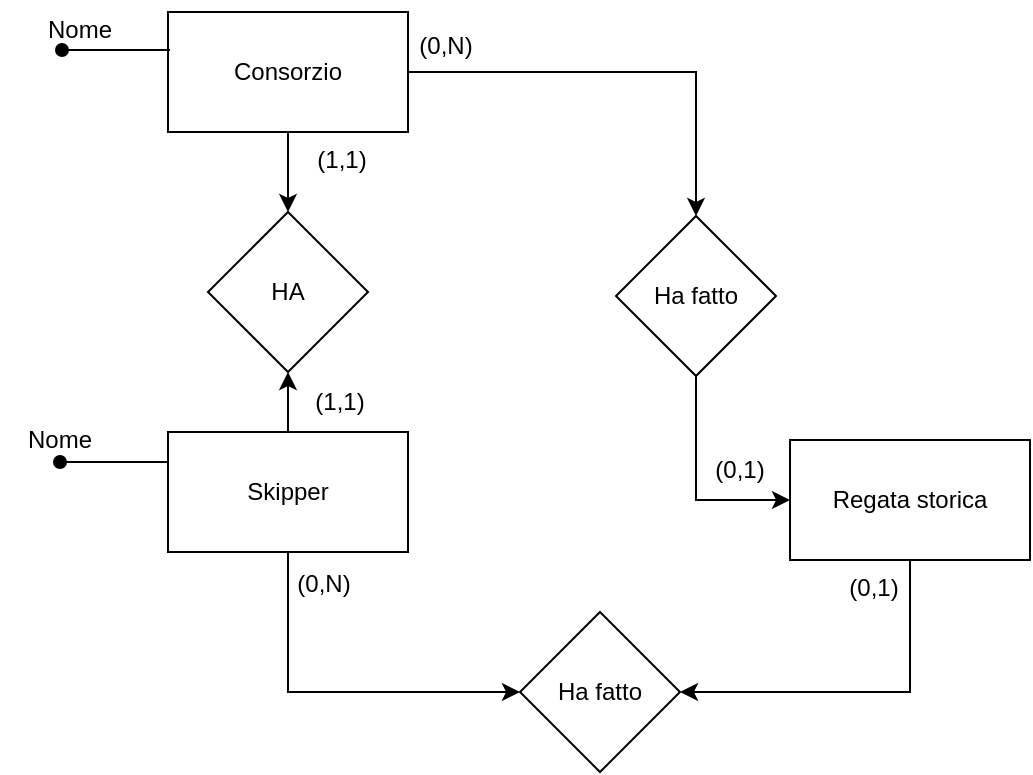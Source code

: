 <mxfile version="22.1.3" type="github">
  <diagram name="Pagina-1" id="vuX3LQqteFDxXbrhB2ak">
    <mxGraphModel dx="1050" dy="523" grid="1" gridSize="10" guides="1" tooltips="1" connect="1" arrows="1" fold="1" page="1" pageScale="1" pageWidth="827" pageHeight="1169" math="0" shadow="0">
      <root>
        <mxCell id="0" />
        <mxCell id="1" parent="0" />
        <mxCell id="AYgJG7tP6rnczmDG6MWX-7" value="" style="edgeStyle=orthogonalEdgeStyle;rounded=0;orthogonalLoop=1;jettySize=auto;html=1;startArrow=none;startFill=0;" edge="1" parent="1" source="AYgJG7tP6rnczmDG6MWX-1" target="AYgJG7tP6rnczmDG6MWX-3">
          <mxGeometry relative="1" as="geometry" />
        </mxCell>
        <mxCell id="AYgJG7tP6rnczmDG6MWX-9" style="edgeStyle=orthogonalEdgeStyle;rounded=0;orthogonalLoop=1;jettySize=auto;html=1;exitX=1;exitY=0.5;exitDx=0;exitDy=0;entryX=0.5;entryY=0;entryDx=0;entryDy=0;" edge="1" parent="1" source="AYgJG7tP6rnczmDG6MWX-1" target="AYgJG7tP6rnczmDG6MWX-8">
          <mxGeometry relative="1" as="geometry" />
        </mxCell>
        <mxCell id="AYgJG7tP6rnczmDG6MWX-1" value="Consorzio" style="rounded=0;whiteSpace=wrap;html=1;" vertex="1" parent="1">
          <mxGeometry x="294" y="100" width="120" height="60" as="geometry" />
        </mxCell>
        <mxCell id="AYgJG7tP6rnczmDG6MWX-5" value="" style="edgeStyle=orthogonalEdgeStyle;rounded=0;orthogonalLoop=1;jettySize=auto;html=1;" edge="1" parent="1" source="AYgJG7tP6rnczmDG6MWX-2" target="AYgJG7tP6rnczmDG6MWX-3">
          <mxGeometry relative="1" as="geometry" />
        </mxCell>
        <mxCell id="AYgJG7tP6rnczmDG6MWX-15" style="edgeStyle=orthogonalEdgeStyle;rounded=0;orthogonalLoop=1;jettySize=auto;html=1;exitX=0.5;exitY=1;exitDx=0;exitDy=0;entryX=0;entryY=0.5;entryDx=0;entryDy=0;" edge="1" parent="1" source="AYgJG7tP6rnczmDG6MWX-2" target="AYgJG7tP6rnczmDG6MWX-13">
          <mxGeometry relative="1" as="geometry" />
        </mxCell>
        <mxCell id="AYgJG7tP6rnczmDG6MWX-2" value="Skipper" style="rounded=0;whiteSpace=wrap;html=1;" vertex="1" parent="1">
          <mxGeometry x="294" y="310" width="120" height="60" as="geometry" />
        </mxCell>
        <mxCell id="AYgJG7tP6rnczmDG6MWX-3" value="HA" style="rhombus;whiteSpace=wrap;html=1;" vertex="1" parent="1">
          <mxGeometry x="314" y="200" width="80" height="80" as="geometry" />
        </mxCell>
        <mxCell id="AYgJG7tP6rnczmDG6MWX-12" style="edgeStyle=orthogonalEdgeStyle;rounded=0;orthogonalLoop=1;jettySize=auto;html=1;exitX=0.5;exitY=1;exitDx=0;exitDy=0;entryX=0;entryY=0.5;entryDx=0;entryDy=0;" edge="1" parent="1" source="AYgJG7tP6rnczmDG6MWX-8" target="AYgJG7tP6rnczmDG6MWX-11">
          <mxGeometry relative="1" as="geometry" />
        </mxCell>
        <mxCell id="AYgJG7tP6rnczmDG6MWX-8" value="Ha fatto" style="rhombus;whiteSpace=wrap;html=1;" vertex="1" parent="1">
          <mxGeometry x="518" y="202" width="80" height="80" as="geometry" />
        </mxCell>
        <mxCell id="AYgJG7tP6rnczmDG6MWX-14" style="edgeStyle=orthogonalEdgeStyle;rounded=0;orthogonalLoop=1;jettySize=auto;html=1;exitX=0.5;exitY=1;exitDx=0;exitDy=0;entryX=1;entryY=0.5;entryDx=0;entryDy=0;" edge="1" parent="1" source="AYgJG7tP6rnczmDG6MWX-11" target="AYgJG7tP6rnczmDG6MWX-13">
          <mxGeometry relative="1" as="geometry" />
        </mxCell>
        <mxCell id="AYgJG7tP6rnczmDG6MWX-11" value="Regata storica" style="rounded=0;whiteSpace=wrap;html=1;" vertex="1" parent="1">
          <mxGeometry x="605" y="314" width="120" height="60" as="geometry" />
        </mxCell>
        <mxCell id="AYgJG7tP6rnczmDG6MWX-13" value="Ha fatto" style="rhombus;whiteSpace=wrap;html=1;" vertex="1" parent="1">
          <mxGeometry x="470" y="400" width="80" height="80" as="geometry" />
        </mxCell>
        <mxCell id="AYgJG7tP6rnczmDG6MWX-16" value="(1,1)" style="text;html=1;strokeColor=none;fillColor=none;align=center;verticalAlign=middle;whiteSpace=wrap;rounded=0;" vertex="1" parent="1">
          <mxGeometry x="350" y="280" width="60" height="30" as="geometry" />
        </mxCell>
        <mxCell id="AYgJG7tP6rnczmDG6MWX-17" value="(1,1)" style="text;html=1;strokeColor=none;fillColor=none;align=center;verticalAlign=middle;whiteSpace=wrap;rounded=0;" vertex="1" parent="1">
          <mxGeometry x="351" y="159" width="60" height="30" as="geometry" />
        </mxCell>
        <mxCell id="AYgJG7tP6rnczmDG6MWX-18" value="(0,N)" style="text;html=1;strokeColor=none;fillColor=none;align=center;verticalAlign=middle;whiteSpace=wrap;rounded=0;" vertex="1" parent="1">
          <mxGeometry x="403" y="102" width="60" height="30" as="geometry" />
        </mxCell>
        <mxCell id="AYgJG7tP6rnczmDG6MWX-19" value="(0,1)" style="text;html=1;strokeColor=none;fillColor=none;align=center;verticalAlign=middle;whiteSpace=wrap;rounded=0;" vertex="1" parent="1">
          <mxGeometry x="550" y="314" width="60" height="30" as="geometry" />
        </mxCell>
        <mxCell id="AYgJG7tP6rnczmDG6MWX-20" value="(0,1)" style="text;html=1;strokeColor=none;fillColor=none;align=center;verticalAlign=middle;whiteSpace=wrap;rounded=0;" vertex="1" parent="1">
          <mxGeometry x="617" y="373" width="60" height="30" as="geometry" />
        </mxCell>
        <mxCell id="AYgJG7tP6rnczmDG6MWX-21" value="(0,N)" style="text;html=1;strokeColor=none;fillColor=none;align=center;verticalAlign=middle;whiteSpace=wrap;rounded=0;" vertex="1" parent="1">
          <mxGeometry x="342" y="371" width="60" height="30" as="geometry" />
        </mxCell>
        <mxCell id="AYgJG7tP6rnczmDG6MWX-23" value="" style="endArrow=oval;html=1;rounded=0;endFill=1;exitX=0;exitY=0.25;exitDx=0;exitDy=0;" edge="1" parent="1" source="AYgJG7tP6rnczmDG6MWX-2">
          <mxGeometry width="50" height="50" relative="1" as="geometry">
            <mxPoint x="390" y="360" as="sourcePoint" />
            <mxPoint x="240" y="325" as="targetPoint" />
          </mxGeometry>
        </mxCell>
        <mxCell id="AYgJG7tP6rnczmDG6MWX-24" value="Nome" style="text;html=1;strokeColor=none;fillColor=none;align=center;verticalAlign=middle;whiteSpace=wrap;rounded=0;" vertex="1" parent="1">
          <mxGeometry x="210" y="299" width="60" height="30" as="geometry" />
        </mxCell>
        <mxCell id="AYgJG7tP6rnczmDG6MWX-25" value="Nome" style="text;html=1;strokeColor=none;fillColor=none;align=center;verticalAlign=middle;whiteSpace=wrap;rounded=0;" vertex="1" parent="1">
          <mxGeometry x="220" y="94" width="60" height="30" as="geometry" />
        </mxCell>
        <mxCell id="AYgJG7tP6rnczmDG6MWX-26" value="" style="endArrow=oval;html=1;rounded=0;endFill=1;exitX=0;exitY=0.25;exitDx=0;exitDy=0;" edge="1" parent="1">
          <mxGeometry width="50" height="50" relative="1" as="geometry">
            <mxPoint x="295" y="119" as="sourcePoint" />
            <mxPoint x="241" y="119" as="targetPoint" />
          </mxGeometry>
        </mxCell>
      </root>
    </mxGraphModel>
  </diagram>
</mxfile>
